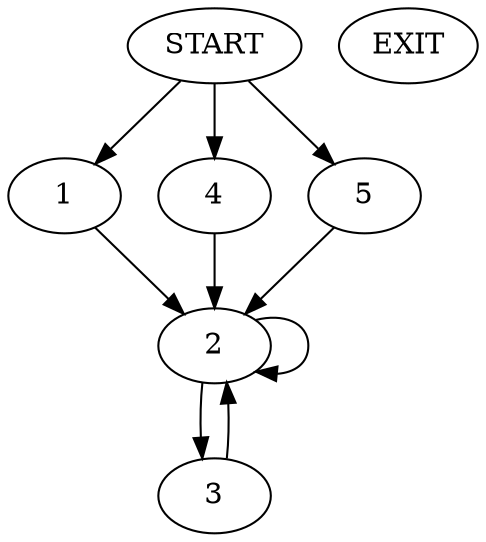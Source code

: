 digraph {
0 [label="START"]
6 [label="EXIT"]
0 -> 1
1 -> 2
2 -> 2
2 -> 3
3 -> 2
0 -> 4
4 -> 2
0 -> 5
5 -> 2
}
